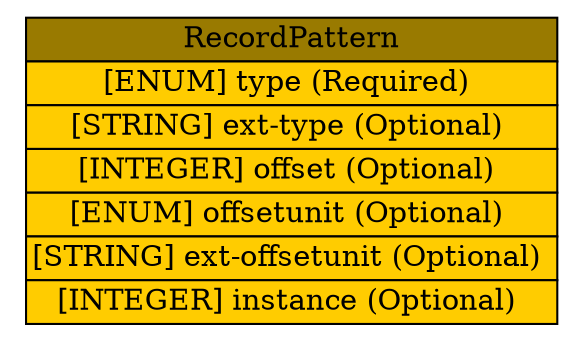 digraph RecordPattern {
	graph [rankdir=LR];
	node [label="\N"];
	graph [bb="0,0,266,148"];
	RecordPattern [label=<<table BORDER="0" CELLBORDER="1" CELLSPACING="0"> <tr > <td BGCOLOR="#997a00" HREF="#" TITLE="The RecordPattern class describes where in the content of the RecordItem relevant information can be found. It provides a way to reference subsets of information, identified by a pattern, in a large log file, audit trail, or forensic data. ">RecordPattern</td> </tr>" %<tr><td BGCOLOR="#ffcc00" HREF="#" TITLE="Describes the type of pattern being specified in the element content.  The default is &quot;regex&quot;.">[ENUM] type (Required) </td></tr>%<tr><td BGCOLOR="#ffcc00" HREF="#" TITLE="A means by which to extend the type attribute. See Section 5.1.">[STRING] ext-type (Optional) </td></tr>%<tr><td BGCOLOR="#ffcc00" HREF="#" TITLE="Amount of units (determined by the offsetunit attribute) to seek into the RecordItem data before matching the pattern.">[INTEGER] offset (Optional) </td></tr>%<tr><td BGCOLOR="#ffcc00" HREF="#" TITLE="Describes the units of the offset attribute. The default is &quot;line&quot;.">[ENUM] offsetunit (Optional) </td></tr>%<tr><td BGCOLOR="#ffcc00" HREF="#" TITLE="A means by which to extend the offsetunit attribute.  See Section 5.1.">[STRING] ext-offsetunit (Optional) </td></tr>%<tr><td BGCOLOR="#ffcc00" HREF="#" TITLE="Number of types to apply the specified pattern.">[INTEGER] instance (Optional) </td></tr>%</table>>, shape=plaintext, pos="133,74", width="3.6667", height="2.0694"];
}
